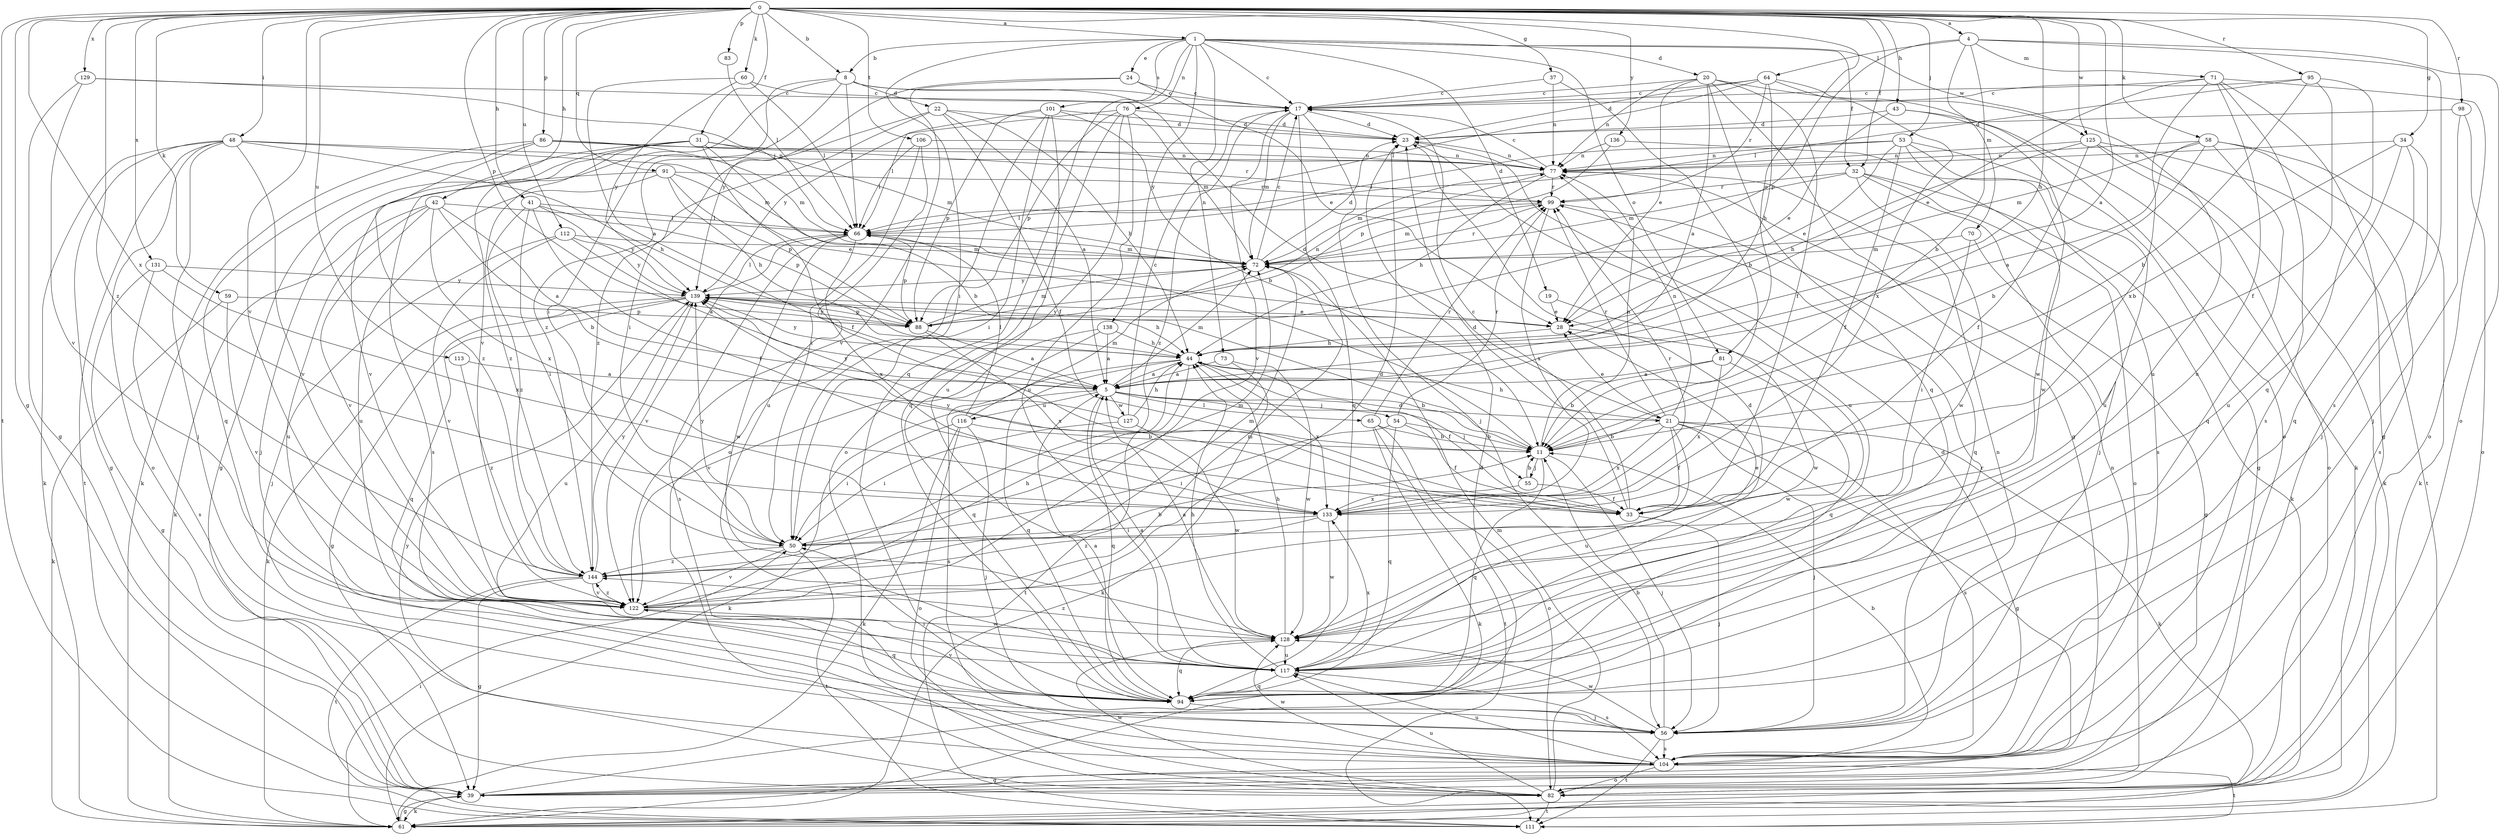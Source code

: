 strict digraph  {
0;
1;
4;
5;
8;
11;
17;
19;
20;
21;
22;
23;
24;
28;
31;
32;
33;
34;
37;
39;
41;
42;
43;
44;
48;
50;
53;
54;
55;
56;
58;
59;
60;
61;
64;
65;
66;
70;
71;
72;
73;
76;
77;
81;
82;
83;
86;
88;
91;
94;
95;
98;
99;
101;
104;
106;
111;
112;
113;
116;
117;
122;
125;
127;
128;
129;
131;
133;
136;
138;
139;
144;
0 -> 1  [label=a];
0 -> 4  [label=a];
0 -> 5  [label=a];
0 -> 8  [label=b];
0 -> 31  [label=f];
0 -> 32  [label=f];
0 -> 34  [label=g];
0 -> 37  [label=g];
0 -> 39  [label=g];
0 -> 41  [label=h];
0 -> 42  [label=h];
0 -> 43  [label=h];
0 -> 44  [label=h];
0 -> 48  [label=i];
0 -> 53  [label=j];
0 -> 58  [label=k];
0 -> 59  [label=k];
0 -> 60  [label=k];
0 -> 81  [label=o];
0 -> 83  [label=p];
0 -> 86  [label=p];
0 -> 88  [label=p];
0 -> 91  [label=q];
0 -> 95  [label=r];
0 -> 98  [label=r];
0 -> 106  [label=t];
0 -> 111  [label=t];
0 -> 112  [label=u];
0 -> 113  [label=u];
0 -> 122  [label=v];
0 -> 125  [label=w];
0 -> 129  [label=x];
0 -> 131  [label=x];
0 -> 133  [label=x];
0 -> 136  [label=y];
0 -> 144  [label=z];
1 -> 8  [label=b];
1 -> 17  [label=c];
1 -> 19  [label=d];
1 -> 20  [label=d];
1 -> 24  [label=e];
1 -> 32  [label=f];
1 -> 50  [label=i];
1 -> 73  [label=n];
1 -> 76  [label=n];
1 -> 81  [label=o];
1 -> 94  [label=q];
1 -> 101  [label=s];
1 -> 125  [label=w];
1 -> 138  [label=y];
4 -> 11  [label=b];
4 -> 64  [label=l];
4 -> 70  [label=m];
4 -> 71  [label=m];
4 -> 82  [label=o];
4 -> 88  [label=p];
4 -> 104  [label=s];
5 -> 21  [label=d];
5 -> 54  [label=j];
5 -> 55  [label=j];
5 -> 61  [label=k];
5 -> 65  [label=l];
5 -> 72  [label=m];
5 -> 94  [label=q];
5 -> 116  [label=u];
5 -> 127  [label=w];
8 -> 17  [label=c];
8 -> 21  [label=d];
8 -> 22  [label=d];
8 -> 50  [label=i];
8 -> 66  [label=l];
8 -> 122  [label=v];
8 -> 144  [label=z];
11 -> 55  [label=j];
11 -> 56  [label=j];
11 -> 66  [label=l];
11 -> 77  [label=n];
11 -> 94  [label=q];
17 -> 23  [label=d];
17 -> 56  [label=j];
17 -> 72  [label=m];
17 -> 94  [label=q];
17 -> 122  [label=v];
17 -> 144  [label=z];
19 -> 28  [label=e];
19 -> 128  [label=w];
20 -> 5  [label=a];
20 -> 17  [label=c];
20 -> 28  [label=e];
20 -> 33  [label=f];
20 -> 39  [label=g];
20 -> 77  [label=n];
20 -> 82  [label=o];
20 -> 94  [label=q];
21 -> 11  [label=b];
21 -> 28  [label=e];
21 -> 33  [label=f];
21 -> 39  [label=g];
21 -> 44  [label=h];
21 -> 56  [label=j];
21 -> 61  [label=k];
21 -> 77  [label=n];
21 -> 99  [label=r];
21 -> 104  [label=s];
21 -> 117  [label=u];
21 -> 133  [label=x];
22 -> 5  [label=a];
22 -> 23  [label=d];
22 -> 33  [label=f];
22 -> 44  [label=h];
22 -> 50  [label=i];
22 -> 144  [label=z];
23 -> 77  [label=n];
23 -> 117  [label=u];
24 -> 17  [label=c];
24 -> 28  [label=e];
24 -> 122  [label=v];
24 -> 139  [label=y];
28 -> 44  [label=h];
28 -> 94  [label=q];
28 -> 139  [label=y];
31 -> 11  [label=b];
31 -> 33  [label=f];
31 -> 39  [label=g];
31 -> 72  [label=m];
31 -> 77  [label=n];
31 -> 104  [label=s];
31 -> 122  [label=v];
31 -> 144  [label=z];
32 -> 56  [label=j];
32 -> 61  [label=k];
32 -> 72  [label=m];
32 -> 82  [label=o];
32 -> 99  [label=r];
32 -> 128  [label=w];
33 -> 17  [label=c];
33 -> 23  [label=d];
33 -> 56  [label=j];
33 -> 139  [label=y];
34 -> 11  [label=b];
34 -> 56  [label=j];
34 -> 77  [label=n];
34 -> 94  [label=q];
34 -> 117  [label=u];
37 -> 11  [label=b];
37 -> 17  [label=c];
37 -> 77  [label=n];
39 -> 23  [label=d];
39 -> 61  [label=k];
41 -> 33  [label=f];
41 -> 50  [label=i];
41 -> 66  [label=l];
41 -> 88  [label=p];
41 -> 139  [label=y];
41 -> 144  [label=z];
42 -> 5  [label=a];
42 -> 11  [label=b];
42 -> 61  [label=k];
42 -> 66  [label=l];
42 -> 117  [label=u];
42 -> 122  [label=v];
42 -> 133  [label=x];
43 -> 23  [label=d];
43 -> 28  [label=e];
43 -> 61  [label=k];
43 -> 128  [label=w];
44 -> 5  [label=a];
44 -> 11  [label=b];
44 -> 33  [label=f];
44 -> 94  [label=q];
44 -> 104  [label=s];
44 -> 111  [label=t];
44 -> 133  [label=x];
44 -> 139  [label=y];
48 -> 39  [label=g];
48 -> 44  [label=h];
48 -> 56  [label=j];
48 -> 61  [label=k];
48 -> 72  [label=m];
48 -> 77  [label=n];
48 -> 82  [label=o];
48 -> 111  [label=t];
48 -> 122  [label=v];
50 -> 72  [label=m];
50 -> 111  [label=t];
50 -> 122  [label=v];
50 -> 139  [label=y];
50 -> 144  [label=z];
53 -> 28  [label=e];
53 -> 33  [label=f];
53 -> 39  [label=g];
53 -> 66  [label=l];
53 -> 77  [label=n];
53 -> 117  [label=u];
53 -> 128  [label=w];
54 -> 11  [label=b];
54 -> 33  [label=f];
54 -> 50  [label=i];
54 -> 94  [label=q];
54 -> 99  [label=r];
55 -> 11  [label=b];
55 -> 33  [label=f];
55 -> 133  [label=x];
56 -> 11  [label=b];
56 -> 77  [label=n];
56 -> 99  [label=r];
56 -> 104  [label=s];
56 -> 111  [label=t];
56 -> 128  [label=w];
58 -> 5  [label=a];
58 -> 11  [label=b];
58 -> 61  [label=k];
58 -> 72  [label=m];
58 -> 77  [label=n];
58 -> 94  [label=q];
58 -> 104  [label=s];
59 -> 61  [label=k];
59 -> 88  [label=p];
59 -> 122  [label=v];
60 -> 5  [label=a];
60 -> 17  [label=c];
60 -> 66  [label=l];
60 -> 139  [label=y];
61 -> 39  [label=g];
61 -> 50  [label=i];
64 -> 17  [label=c];
64 -> 23  [label=d];
64 -> 44  [label=h];
64 -> 66  [label=l];
64 -> 99  [label=r];
64 -> 117  [label=u];
64 -> 133  [label=x];
65 -> 11  [label=b];
65 -> 61  [label=k];
65 -> 82  [label=o];
65 -> 99  [label=r];
65 -> 111  [label=t];
66 -> 72  [label=m];
66 -> 88  [label=p];
66 -> 104  [label=s];
66 -> 122  [label=v];
66 -> 128  [label=w];
66 -> 133  [label=x];
70 -> 39  [label=g];
70 -> 50  [label=i];
70 -> 72  [label=m];
71 -> 17  [label=c];
71 -> 28  [label=e];
71 -> 39  [label=g];
71 -> 82  [label=o];
71 -> 104  [label=s];
71 -> 117  [label=u];
71 -> 133  [label=x];
72 -> 17  [label=c];
72 -> 23  [label=d];
72 -> 99  [label=r];
72 -> 139  [label=y];
73 -> 5  [label=a];
73 -> 61  [label=k];
73 -> 128  [label=w];
76 -> 23  [label=d];
76 -> 72  [label=m];
76 -> 82  [label=o];
76 -> 88  [label=p];
76 -> 94  [label=q];
76 -> 117  [label=u];
76 -> 139  [label=y];
77 -> 17  [label=c];
77 -> 44  [label=h];
77 -> 72  [label=m];
77 -> 99  [label=r];
81 -> 5  [label=a];
81 -> 11  [label=b];
81 -> 128  [label=w];
81 -> 133  [label=x];
82 -> 72  [label=m];
82 -> 111  [label=t];
82 -> 117  [label=u];
82 -> 128  [label=w];
82 -> 139  [label=y];
83 -> 66  [label=l];
86 -> 61  [label=k];
86 -> 72  [label=m];
86 -> 77  [label=n];
86 -> 94  [label=q];
86 -> 99  [label=r];
86 -> 144  [label=z];
88 -> 5  [label=a];
88 -> 72  [label=m];
88 -> 77  [label=n];
88 -> 133  [label=x];
88 -> 139  [label=y];
91 -> 28  [label=e];
91 -> 44  [label=h];
91 -> 56  [label=j];
91 -> 88  [label=p];
91 -> 99  [label=r];
91 -> 117  [label=u];
94 -> 5  [label=a];
94 -> 50  [label=i];
94 -> 56  [label=j];
94 -> 122  [label=v];
95 -> 11  [label=b];
95 -> 17  [label=c];
95 -> 33  [label=f];
95 -> 66  [label=l];
95 -> 94  [label=q];
98 -> 23  [label=d];
98 -> 56  [label=j];
98 -> 82  [label=o];
99 -> 66  [label=l];
99 -> 72  [label=m];
99 -> 94  [label=q];
99 -> 133  [label=x];
101 -> 11  [label=b];
101 -> 23  [label=d];
101 -> 50  [label=i];
101 -> 66  [label=l];
101 -> 82  [label=o];
101 -> 88  [label=p];
101 -> 117  [label=u];
104 -> 11  [label=b];
104 -> 23  [label=d];
104 -> 39  [label=g];
104 -> 77  [label=n];
104 -> 82  [label=o];
104 -> 111  [label=t];
104 -> 117  [label=u];
104 -> 128  [label=w];
106 -> 50  [label=i];
106 -> 66  [label=l];
106 -> 77  [label=n];
106 -> 117  [label=u];
112 -> 5  [label=a];
112 -> 56  [label=j];
112 -> 72  [label=m];
112 -> 122  [label=v];
112 -> 139  [label=y];
113 -> 5  [label=a];
113 -> 144  [label=z];
116 -> 11  [label=b];
116 -> 50  [label=i];
116 -> 56  [label=j];
116 -> 61  [label=k];
116 -> 66  [label=l];
116 -> 72  [label=m];
116 -> 82  [label=o];
117 -> 5  [label=a];
117 -> 23  [label=d];
117 -> 44  [label=h];
117 -> 94  [label=q];
117 -> 104  [label=s];
117 -> 133  [label=x];
122 -> 23  [label=d];
122 -> 28  [label=e];
122 -> 44  [label=h];
122 -> 72  [label=m];
122 -> 94  [label=q];
122 -> 128  [label=w];
122 -> 144  [label=z];
125 -> 33  [label=f];
125 -> 44  [label=h];
125 -> 61  [label=k];
125 -> 77  [label=n];
125 -> 82  [label=o];
125 -> 111  [label=t];
127 -> 17  [label=c];
127 -> 44  [label=h];
127 -> 50  [label=i];
127 -> 128  [label=w];
127 -> 139  [label=y];
128 -> 5  [label=a];
128 -> 44  [label=h];
128 -> 94  [label=q];
128 -> 117  [label=u];
128 -> 144  [label=z];
129 -> 17  [label=c];
129 -> 39  [label=g];
129 -> 122  [label=v];
129 -> 66  [label=j];
131 -> 39  [label=g];
131 -> 104  [label=s];
131 -> 133  [label=x];
131 -> 139  [label=y];
133 -> 50  [label=i];
133 -> 99  [label=r];
133 -> 128  [label=w];
133 -> 144  [label=z];
136 -> 77  [label=n];
136 -> 88  [label=p];
136 -> 104  [label=s];
138 -> 5  [label=a];
138 -> 44  [label=h];
138 -> 94  [label=q];
138 -> 122  [label=v];
139 -> 28  [label=e];
139 -> 39  [label=g];
139 -> 44  [label=h];
139 -> 61  [label=k];
139 -> 66  [label=l];
139 -> 88  [label=p];
139 -> 94  [label=q];
139 -> 117  [label=u];
144 -> 11  [label=b];
144 -> 39  [label=g];
144 -> 72  [label=m];
144 -> 111  [label=t];
144 -> 122  [label=v];
144 -> 139  [label=y];
}
